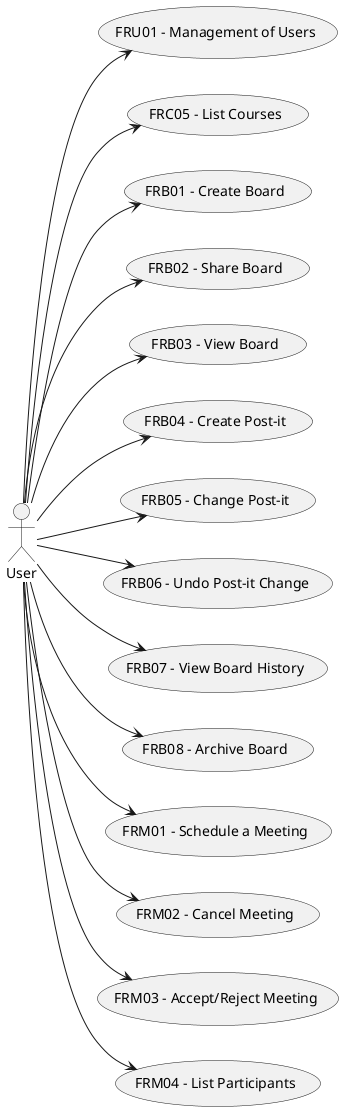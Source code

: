 @startuml
left to right direction
:User: --> (FRU01 - Management of Users)
:User: --> (FRC05 - List Courses)
:User: --> (FRB01 - Create Board)
:User: --> (FRB02 - Share Board)
:User: --> (FRB03 - View Board)
:User: --> (FRB04 - Create Post-it)
:User: --> (FRB05 - Change Post-it)
:User: --> (FRB06 - Undo Post-it Change)
:User: --> (FRB07 - View Board History)
:User: --> (FRB08 - Archive Board)
:User: --> (FRM01 - Schedule a Meeting)
:User: --> (FRM02 - Cancel Meeting)
:User: --> (FRM03 - Accept/Reject Meeting)
:User: --> (FRM04 - List Participants)
@enduml